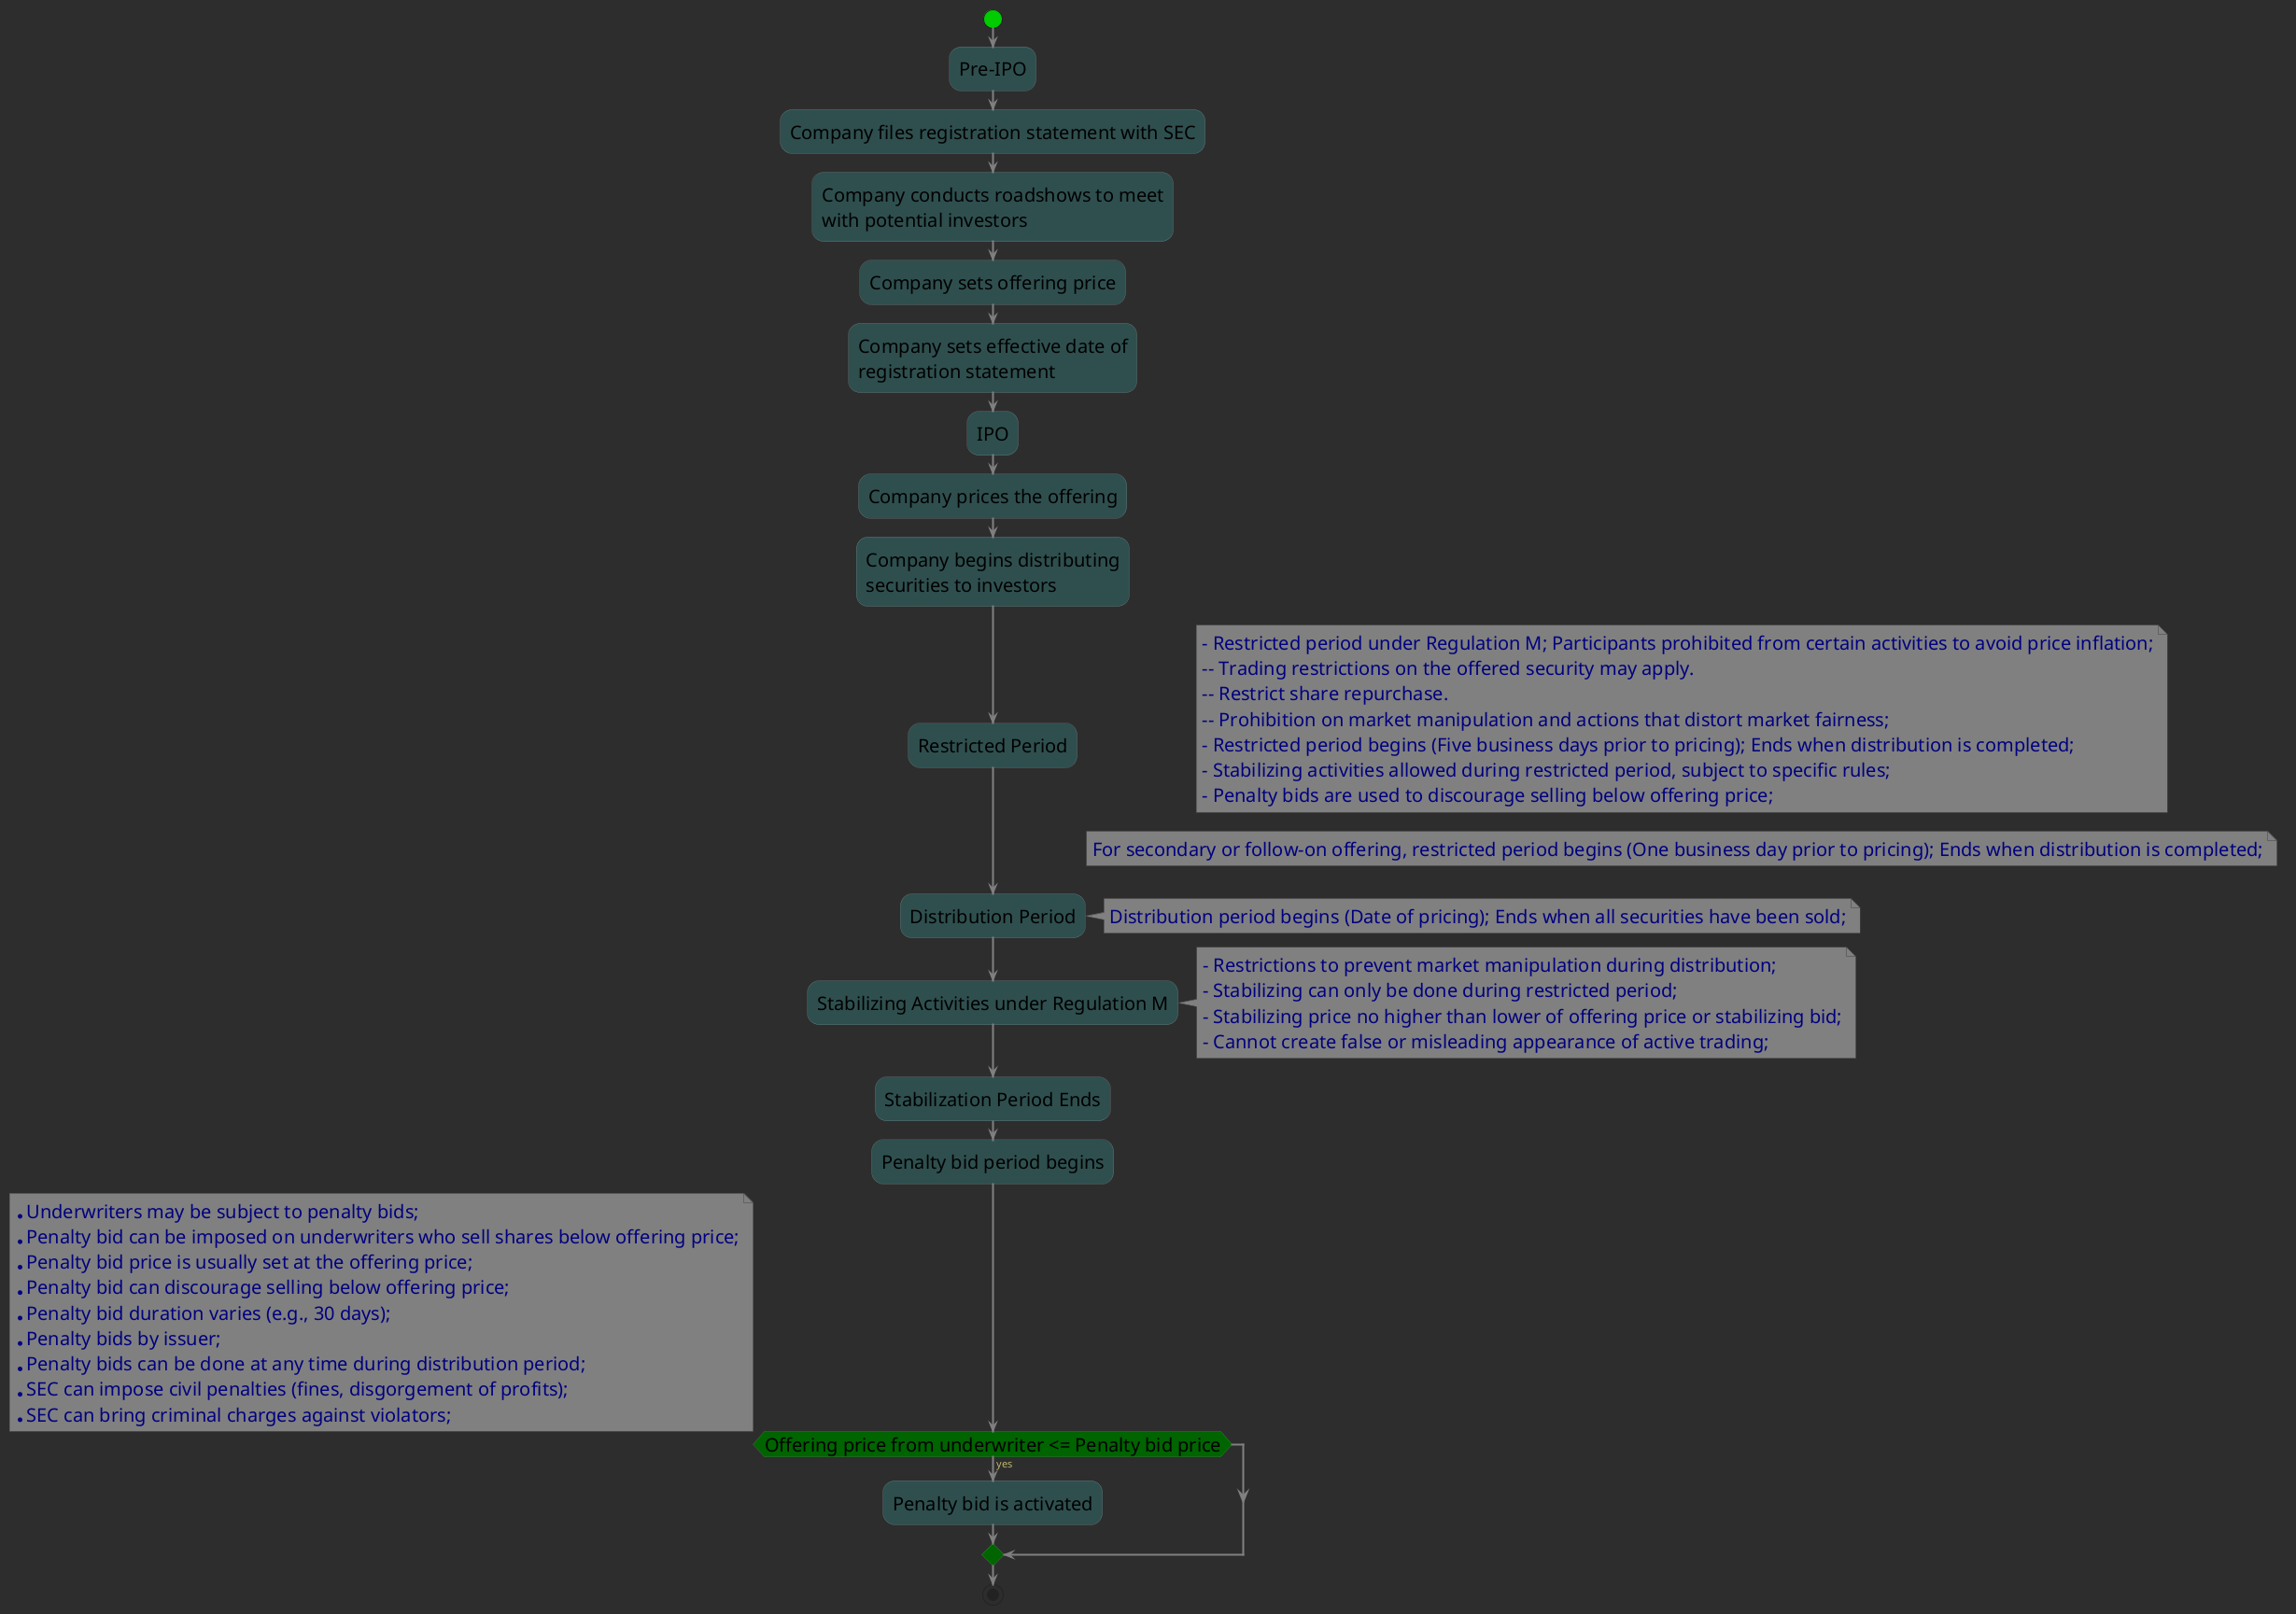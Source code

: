 @startuml
!define DarkBackground #2D2D2D
!define LightGreen #00CC00
!define LightRed #FF6666
!define LightBlue #3399FF
!define LightYellow #FFFF66
!define LightPurple #CC99FF
!define LightOrange #FF9933
!define LightGray #E6E6E6
!define DarkGray #444444


skinparam backgroundColor DarkBackground
skinparam defaultFontColor DarkKhaki

skinparam note {
    BackgroundColor Grey
    BorderColor DarkGray
    FontColor Navy
    fontstyle normal
    FontSize 20
    FontName "Ubuntu Mono"
}

skinparam {
    ActivityBackgroundColor DarkSlateGray
    ActivityBarColor Grey
    ActivityBorderColor LightGray
    ActivityBorderThickness 0
    ActivityFontColor Black
    ActivityFontName "Ubuntu Mono"
    ActivityFontSize 20
    ActivityFontStyle normal
    ActivityDiamondBackgroundColor DarkGreen
    ActivityDiamondBorderColor Lightgreen
    ActivityDiamondFontColor Black
    ActivityDiamondFontName "Ubuntu Mono"
    ActivityDiamondFontSize 20
    ActivityDiamondFontStyle normal
    ActivityArrowColor Grey
    ActivityArrowThickness 2
    ActivityStartColor LightGreen
    ActivityEndColor LightRed
} 

start

:Pre-IPO;
:Company files registration statement with SEC;
:Company conducts roadshows to meet\nwith potential investors;
:Company sets offering price;
:Company sets effective date of\nregistration statement;

:IPO;
:Company prices the offering;
:Company begins distributing\nsecurities to investors;

:Restricted Period;
note right
- Restricted period under Regulation M; Participants prohibited from certain activities to avoid price inflation;
-- Trading restrictions on the offered security may apply.
-- Restrict share repurchase.
-- Prohibition on market manipulation and actions that distort market fairness;
- Restricted period begins (Five business days prior to pricing); Ends when distribution is completed;
- Stabilizing activities allowed during restricted period, subject to specific rules;
- Penalty bids are used to discourage selling below offering price;
end note
note right: For secondary or follow-on offering, restricted period begins (One business day prior to pricing); Ends when distribution is completed;

:Distribution Period;
note right
Distribution period begins (Date of pricing); Ends when all securities have been sold;
end note

:Stabilizing Activities under Regulation M;
note right
- Restrictions to prevent market manipulation during distribution;
- Stabilizing can only be done during restricted period;
- Stabilizing price no higher than lower of offering price or stabilizing bid;
- Cannot create false or misleading appearance of active trading;
end note

:Stabilization Period Ends;
:Penalty bid period begins;
if (Offering price from underwriter <= Penalty bid price) then (yes)
    :Penalty bid is activated;
endif
note right
    * Underwriters may be subject to penalty bids;
    * Penalty bid can be imposed on underwriters who sell shares below offering price;
    * Penalty bid price is usually set at the offering price;
    * Penalty bid can discourage selling below offering price;
    * Penalty bid duration varies (e.g., 30 days);
    * Penalty bids by issuer;
    * Penalty bids can be done at any time during distribution period;
    * SEC can impose civil penalties (fines, disgorgement of profits);
    * SEC can bring criminal charges against violators;
end note


stop
@enduml
